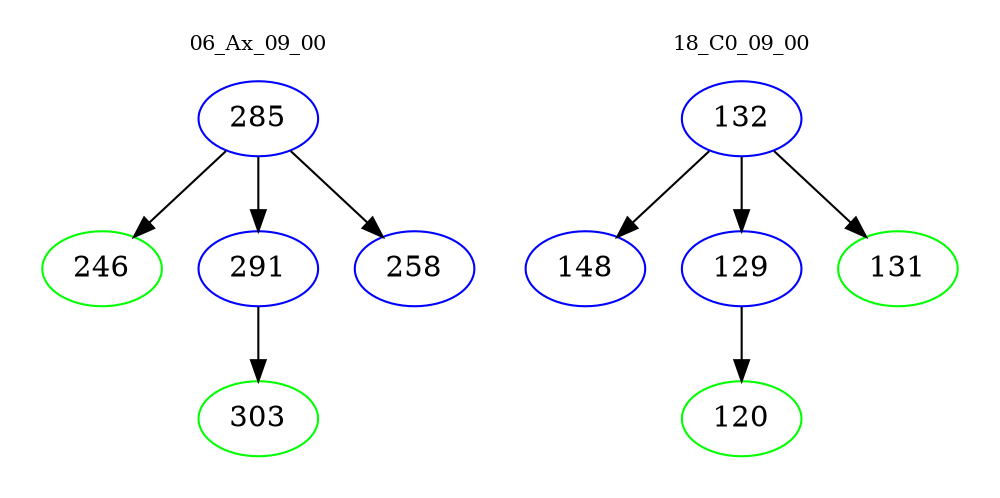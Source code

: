 digraph{
subgraph cluster_0 {
color = white
label = "06_Ax_09_00";
fontsize=10;
T0_285 [label="285", color="blue"]
T0_285 -> T0_246 [color="black"]
T0_246 [label="246", color="green"]
T0_285 -> T0_291 [color="black"]
T0_291 [label="291", color="blue"]
T0_291 -> T0_303 [color="black"]
T0_303 [label="303", color="green"]
T0_285 -> T0_258 [color="black"]
T0_258 [label="258", color="blue"]
}
subgraph cluster_1 {
color = white
label = "18_C0_09_00";
fontsize=10;
T1_132 [label="132", color="blue"]
T1_132 -> T1_148 [color="black"]
T1_148 [label="148", color="blue"]
T1_132 -> T1_129 [color="black"]
T1_129 [label="129", color="blue"]
T1_129 -> T1_120 [color="black"]
T1_120 [label="120", color="green"]
T1_132 -> T1_131 [color="black"]
T1_131 [label="131", color="green"]
}
}
